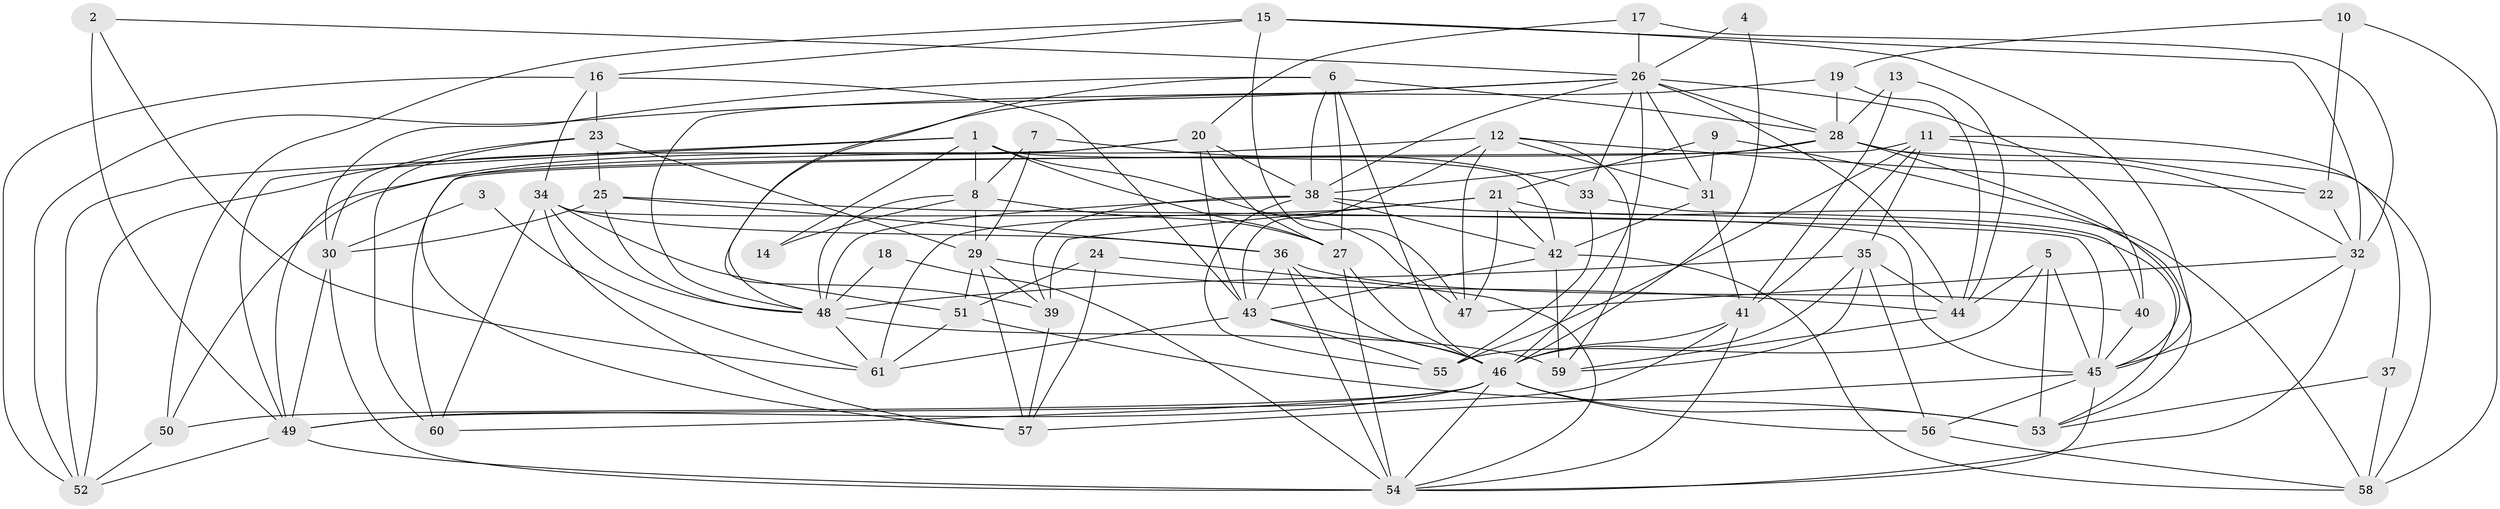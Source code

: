 // original degree distribution, {3: 0.2809917355371901, 2: 0.17355371900826447, 6: 0.14049586776859505, 4: 0.23140495867768596, 7: 0.05785123966942149, 5: 0.09917355371900827, 8: 0.008264462809917356, 9: 0.008264462809917356}
// Generated by graph-tools (version 1.1) at 2025/50/03/09/25 03:50:09]
// undirected, 61 vertices, 171 edges
graph export_dot {
graph [start="1"]
  node [color=gray90,style=filled];
  1;
  2;
  3;
  4;
  5;
  6;
  7;
  8;
  9;
  10;
  11;
  12;
  13;
  14;
  15;
  16;
  17;
  18;
  19;
  20;
  21;
  22;
  23;
  24;
  25;
  26;
  27;
  28;
  29;
  30;
  31;
  32;
  33;
  34;
  35;
  36;
  37;
  38;
  39;
  40;
  41;
  42;
  43;
  44;
  45;
  46;
  47;
  48;
  49;
  50;
  51;
  52;
  53;
  54;
  55;
  56;
  57;
  58;
  59;
  60;
  61;
  1 -- 8 [weight=1.0];
  1 -- 14 [weight=1.0];
  1 -- 27 [weight=1.0];
  1 -- 42 [weight=2.0];
  1 -- 47 [weight=1.0];
  1 -- 49 [weight=1.0];
  1 -- 52 [weight=1.0];
  2 -- 26 [weight=1.0];
  2 -- 49 [weight=1.0];
  2 -- 61 [weight=1.0];
  3 -- 30 [weight=1.0];
  3 -- 61 [weight=1.0];
  4 -- 26 [weight=1.0];
  4 -- 46 [weight=1.0];
  5 -- 44 [weight=1.0];
  5 -- 45 [weight=1.0];
  5 -- 53 [weight=1.0];
  5 -- 55 [weight=1.0];
  6 -- 27 [weight=1.0];
  6 -- 28 [weight=1.0];
  6 -- 30 [weight=1.0];
  6 -- 38 [weight=1.0];
  6 -- 39 [weight=1.0];
  6 -- 46 [weight=1.0];
  7 -- 8 [weight=1.0];
  7 -- 29 [weight=1.0];
  7 -- 33 [weight=1.0];
  8 -- 14 [weight=1.0];
  8 -- 27 [weight=1.0];
  8 -- 29 [weight=1.0];
  8 -- 48 [weight=1.0];
  9 -- 21 [weight=1.0];
  9 -- 31 [weight=1.0];
  9 -- 53 [weight=1.0];
  10 -- 19 [weight=1.0];
  10 -- 22 [weight=1.0];
  10 -- 58 [weight=1.0];
  11 -- 22 [weight=1.0];
  11 -- 35 [weight=1.0];
  11 -- 37 [weight=1.0];
  11 -- 41 [weight=1.0];
  11 -- 55 [weight=1.0];
  11 -- 60 [weight=1.0];
  12 -- 22 [weight=1.0];
  12 -- 31 [weight=1.0];
  12 -- 43 [weight=1.0];
  12 -- 47 [weight=1.0];
  12 -- 49 [weight=1.0];
  12 -- 59 [weight=1.0];
  13 -- 28 [weight=1.0];
  13 -- 41 [weight=1.0];
  13 -- 44 [weight=1.0];
  15 -- 16 [weight=1.0];
  15 -- 32 [weight=1.0];
  15 -- 45 [weight=1.0];
  15 -- 47 [weight=1.0];
  15 -- 50 [weight=1.0];
  16 -- 23 [weight=1.0];
  16 -- 34 [weight=1.0];
  16 -- 43 [weight=1.0];
  16 -- 52 [weight=1.0];
  17 -- 20 [weight=1.0];
  17 -- 26 [weight=1.0];
  17 -- 32 [weight=1.0];
  18 -- 48 [weight=1.0];
  18 -- 54 [weight=1.0];
  19 -- 28 [weight=1.0];
  19 -- 44 [weight=1.0];
  19 -- 48 [weight=1.0];
  20 -- 27 [weight=1.0];
  20 -- 38 [weight=1.0];
  20 -- 43 [weight=1.0];
  20 -- 52 [weight=1.0];
  20 -- 57 [weight=1.0];
  21 -- 39 [weight=1.0];
  21 -- 42 [weight=1.0];
  21 -- 47 [weight=1.0];
  21 -- 58 [weight=1.0];
  21 -- 61 [weight=1.0];
  22 -- 32 [weight=1.0];
  23 -- 25 [weight=1.0];
  23 -- 29 [weight=1.0];
  23 -- 30 [weight=1.0];
  23 -- 60 [weight=1.0];
  24 -- 51 [weight=1.0];
  24 -- 54 [weight=1.0];
  24 -- 57 [weight=1.0];
  25 -- 30 [weight=1.0];
  25 -- 36 [weight=1.0];
  25 -- 45 [weight=1.0];
  25 -- 48 [weight=1.0];
  26 -- 28 [weight=1.0];
  26 -- 31 [weight=2.0];
  26 -- 33 [weight=1.0];
  26 -- 38 [weight=1.0];
  26 -- 40 [weight=1.0];
  26 -- 44 [weight=1.0];
  26 -- 46 [weight=2.0];
  26 -- 48 [weight=1.0];
  26 -- 52 [weight=1.0];
  27 -- 46 [weight=1.0];
  27 -- 54 [weight=1.0];
  28 -- 32 [weight=1.0];
  28 -- 38 [weight=1.0];
  28 -- 45 [weight=1.0];
  28 -- 50 [weight=1.0];
  28 -- 58 [weight=1.0];
  29 -- 39 [weight=1.0];
  29 -- 44 [weight=1.0];
  29 -- 51 [weight=1.0];
  29 -- 57 [weight=1.0];
  30 -- 49 [weight=1.0];
  30 -- 54 [weight=1.0];
  31 -- 41 [weight=1.0];
  31 -- 42 [weight=1.0];
  32 -- 45 [weight=1.0];
  32 -- 47 [weight=1.0];
  32 -- 54 [weight=1.0];
  33 -- 40 [weight=1.0];
  33 -- 55 [weight=1.0];
  34 -- 36 [weight=1.0];
  34 -- 45 [weight=1.0];
  34 -- 48 [weight=1.0];
  34 -- 51 [weight=1.0];
  34 -- 57 [weight=1.0];
  34 -- 60 [weight=1.0];
  35 -- 44 [weight=1.0];
  35 -- 46 [weight=2.0];
  35 -- 48 [weight=1.0];
  35 -- 56 [weight=1.0];
  35 -- 59 [weight=1.0];
  36 -- 40 [weight=1.0];
  36 -- 43 [weight=1.0];
  36 -- 46 [weight=1.0];
  36 -- 54 [weight=1.0];
  37 -- 53 [weight=1.0];
  37 -- 58 [weight=1.0];
  38 -- 39 [weight=1.0];
  38 -- 42 [weight=1.0];
  38 -- 48 [weight=1.0];
  38 -- 53 [weight=1.0];
  38 -- 55 [weight=1.0];
  39 -- 57 [weight=1.0];
  40 -- 45 [weight=1.0];
  41 -- 46 [weight=1.0];
  41 -- 49 [weight=1.0];
  41 -- 54 [weight=1.0];
  42 -- 43 [weight=1.0];
  42 -- 58 [weight=1.0];
  42 -- 59 [weight=1.0];
  43 -- 46 [weight=1.0];
  43 -- 55 [weight=1.0];
  43 -- 61 [weight=1.0];
  44 -- 59 [weight=1.0];
  45 -- 54 [weight=1.0];
  45 -- 56 [weight=1.0];
  45 -- 57 [weight=1.0];
  46 -- 49 [weight=1.0];
  46 -- 50 [weight=1.0];
  46 -- 53 [weight=1.0];
  46 -- 54 [weight=1.0];
  46 -- 56 [weight=1.0];
  46 -- 60 [weight=1.0];
  48 -- 59 [weight=1.0];
  48 -- 61 [weight=1.0];
  49 -- 52 [weight=1.0];
  49 -- 54 [weight=1.0];
  50 -- 52 [weight=1.0];
  51 -- 53 [weight=1.0];
  51 -- 61 [weight=1.0];
  56 -- 58 [weight=1.0];
}
